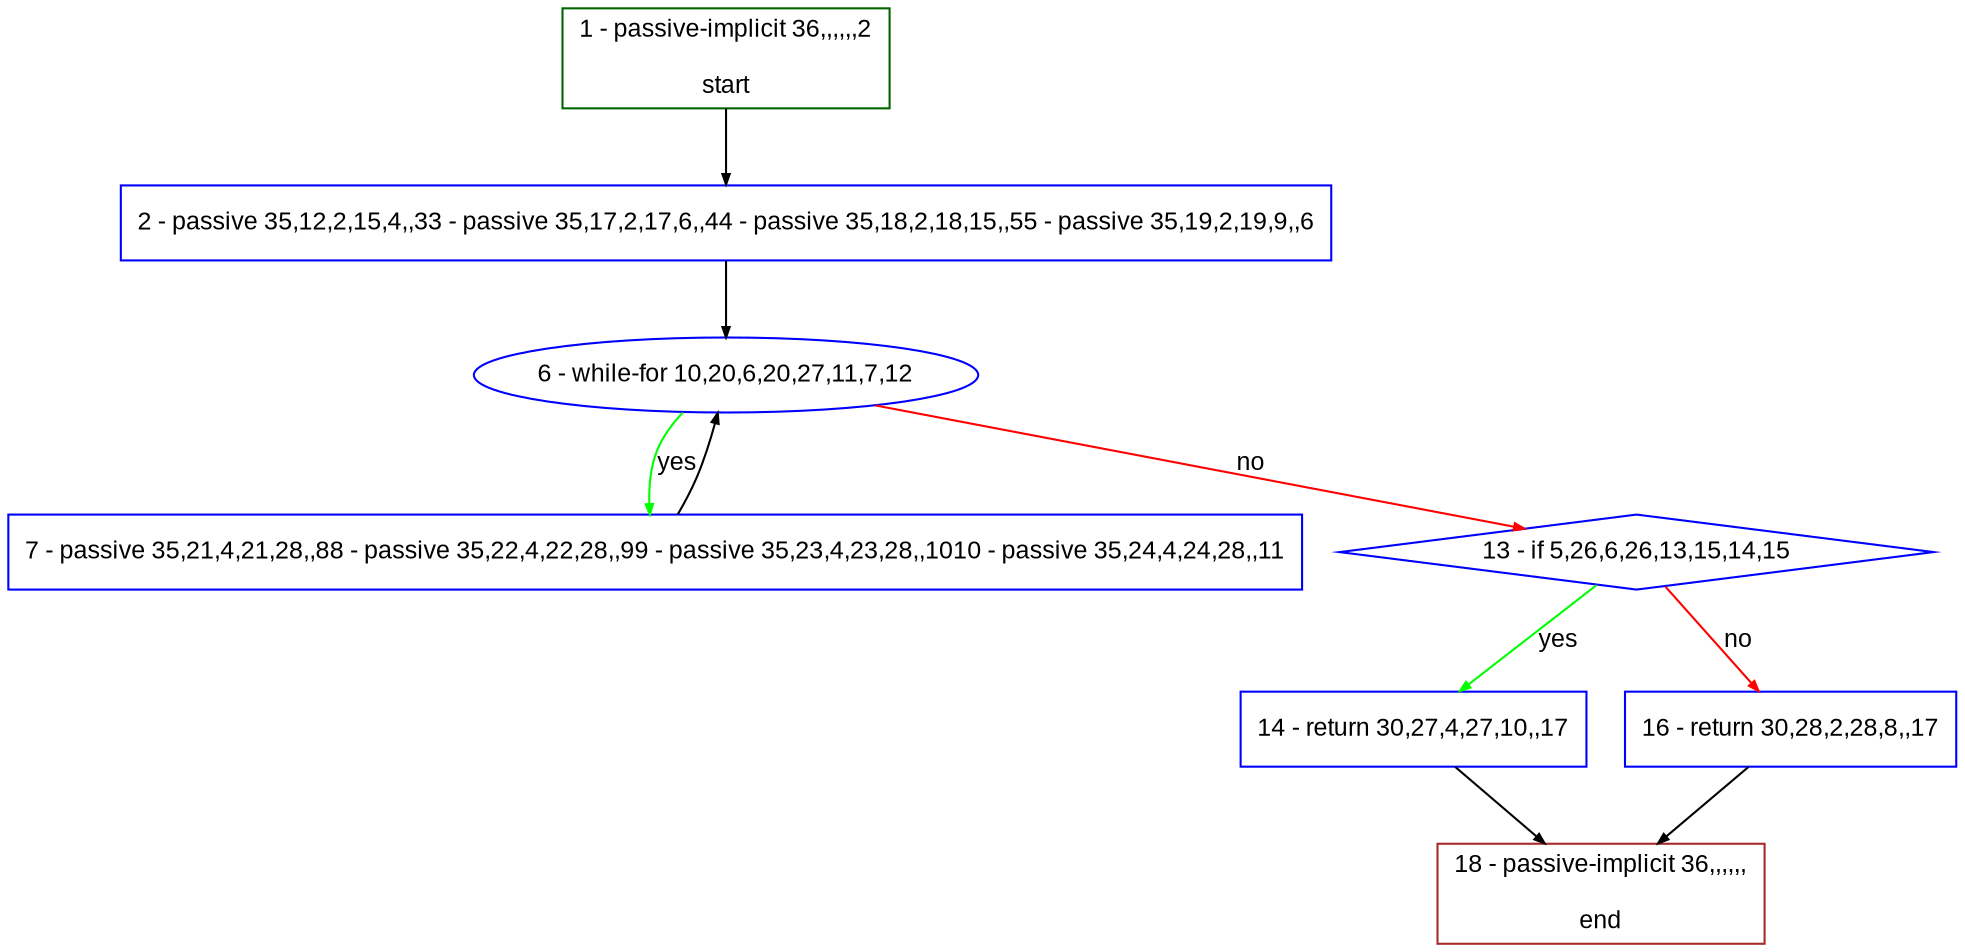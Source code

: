 digraph "" {
  graph [bgcolor="white", fillcolor="#FFFFCC", pack="true", packmode="clust", fontname="Arial", label="", fontsize="12", compound="true", style="rounded,filled"];
  node [node_initialized="no", fillcolor="white", fontname="Arial", label="", color="grey", fontsize="12", fixedsize="false", compound="true", shape="rectangle", style="filled"];
  edge [arrowtail="none", lhead="", fontcolor="black", fontname="Arial", label="", color="black", fontsize="12", arrowhead="normal", arrowsize="0.5", compound="true", ltail="", dir="forward"];
  __N1 [fillcolor="#ffffff", label="2 - passive 35,12,2,15,4,,33 - passive 35,17,2,17,6,,44 - passive 35,18,2,18,15,,55 - passive 35,19,2,19,9,,6", color="#0000ff", shape="box", style="filled"];
  __N2 [fillcolor="#ffffff", label="1 - passive-implicit 36,,,,,,2\n\nstart", color="#006400", shape="box", style="filled"];
  __N3 [fillcolor="#ffffff", label="6 - while-for 10,20,6,20,27,11,7,12", color="#0000ff", shape="oval", style="filled"];
  __N4 [fillcolor="#ffffff", label="7 - passive 35,21,4,21,28,,88 - passive 35,22,4,22,28,,99 - passive 35,23,4,23,28,,1010 - passive 35,24,4,24,28,,11", color="#0000ff", shape="box", style="filled"];
  __N5 [fillcolor="#ffffff", label="13 - if 5,26,6,26,13,15,14,15", color="#0000ff", shape="diamond", style="filled"];
  __N6 [fillcolor="#ffffff", label="14 - return 30,27,4,27,10,,17", color="#0000ff", shape="box", style="filled"];
  __N7 [fillcolor="#ffffff", label="16 - return 30,28,2,28,8,,17", color="#0000ff", shape="box", style="filled"];
  __N8 [fillcolor="#ffffff", label="18 - passive-implicit 36,,,,,,\n\nend", color="#a52a2a", shape="box", style="filled"];
  __N2 -> __N1 [arrowtail="none", color="#000000", label="", arrowhead="normal", dir="forward"];
  __N1 -> __N3 [arrowtail="none", color="#000000", label="", arrowhead="normal", dir="forward"];
  __N3 -> __N4 [arrowtail="none", color="#00ff00", label="yes", arrowhead="normal", dir="forward"];
  __N4 -> __N3 [arrowtail="none", color="#000000", label="", arrowhead="normal", dir="forward"];
  __N3 -> __N5 [arrowtail="none", color="#ff0000", label="no", arrowhead="normal", dir="forward"];
  __N5 -> __N6 [arrowtail="none", color="#00ff00", label="yes", arrowhead="normal", dir="forward"];
  __N5 -> __N7 [arrowtail="none", color="#ff0000", label="no", arrowhead="normal", dir="forward"];
  __N6 -> __N8 [arrowtail="none", color="#000000", label="", arrowhead="normal", dir="forward"];
  __N7 -> __N8 [arrowtail="none", color="#000000", label="", arrowhead="normal", dir="forward"];
}
